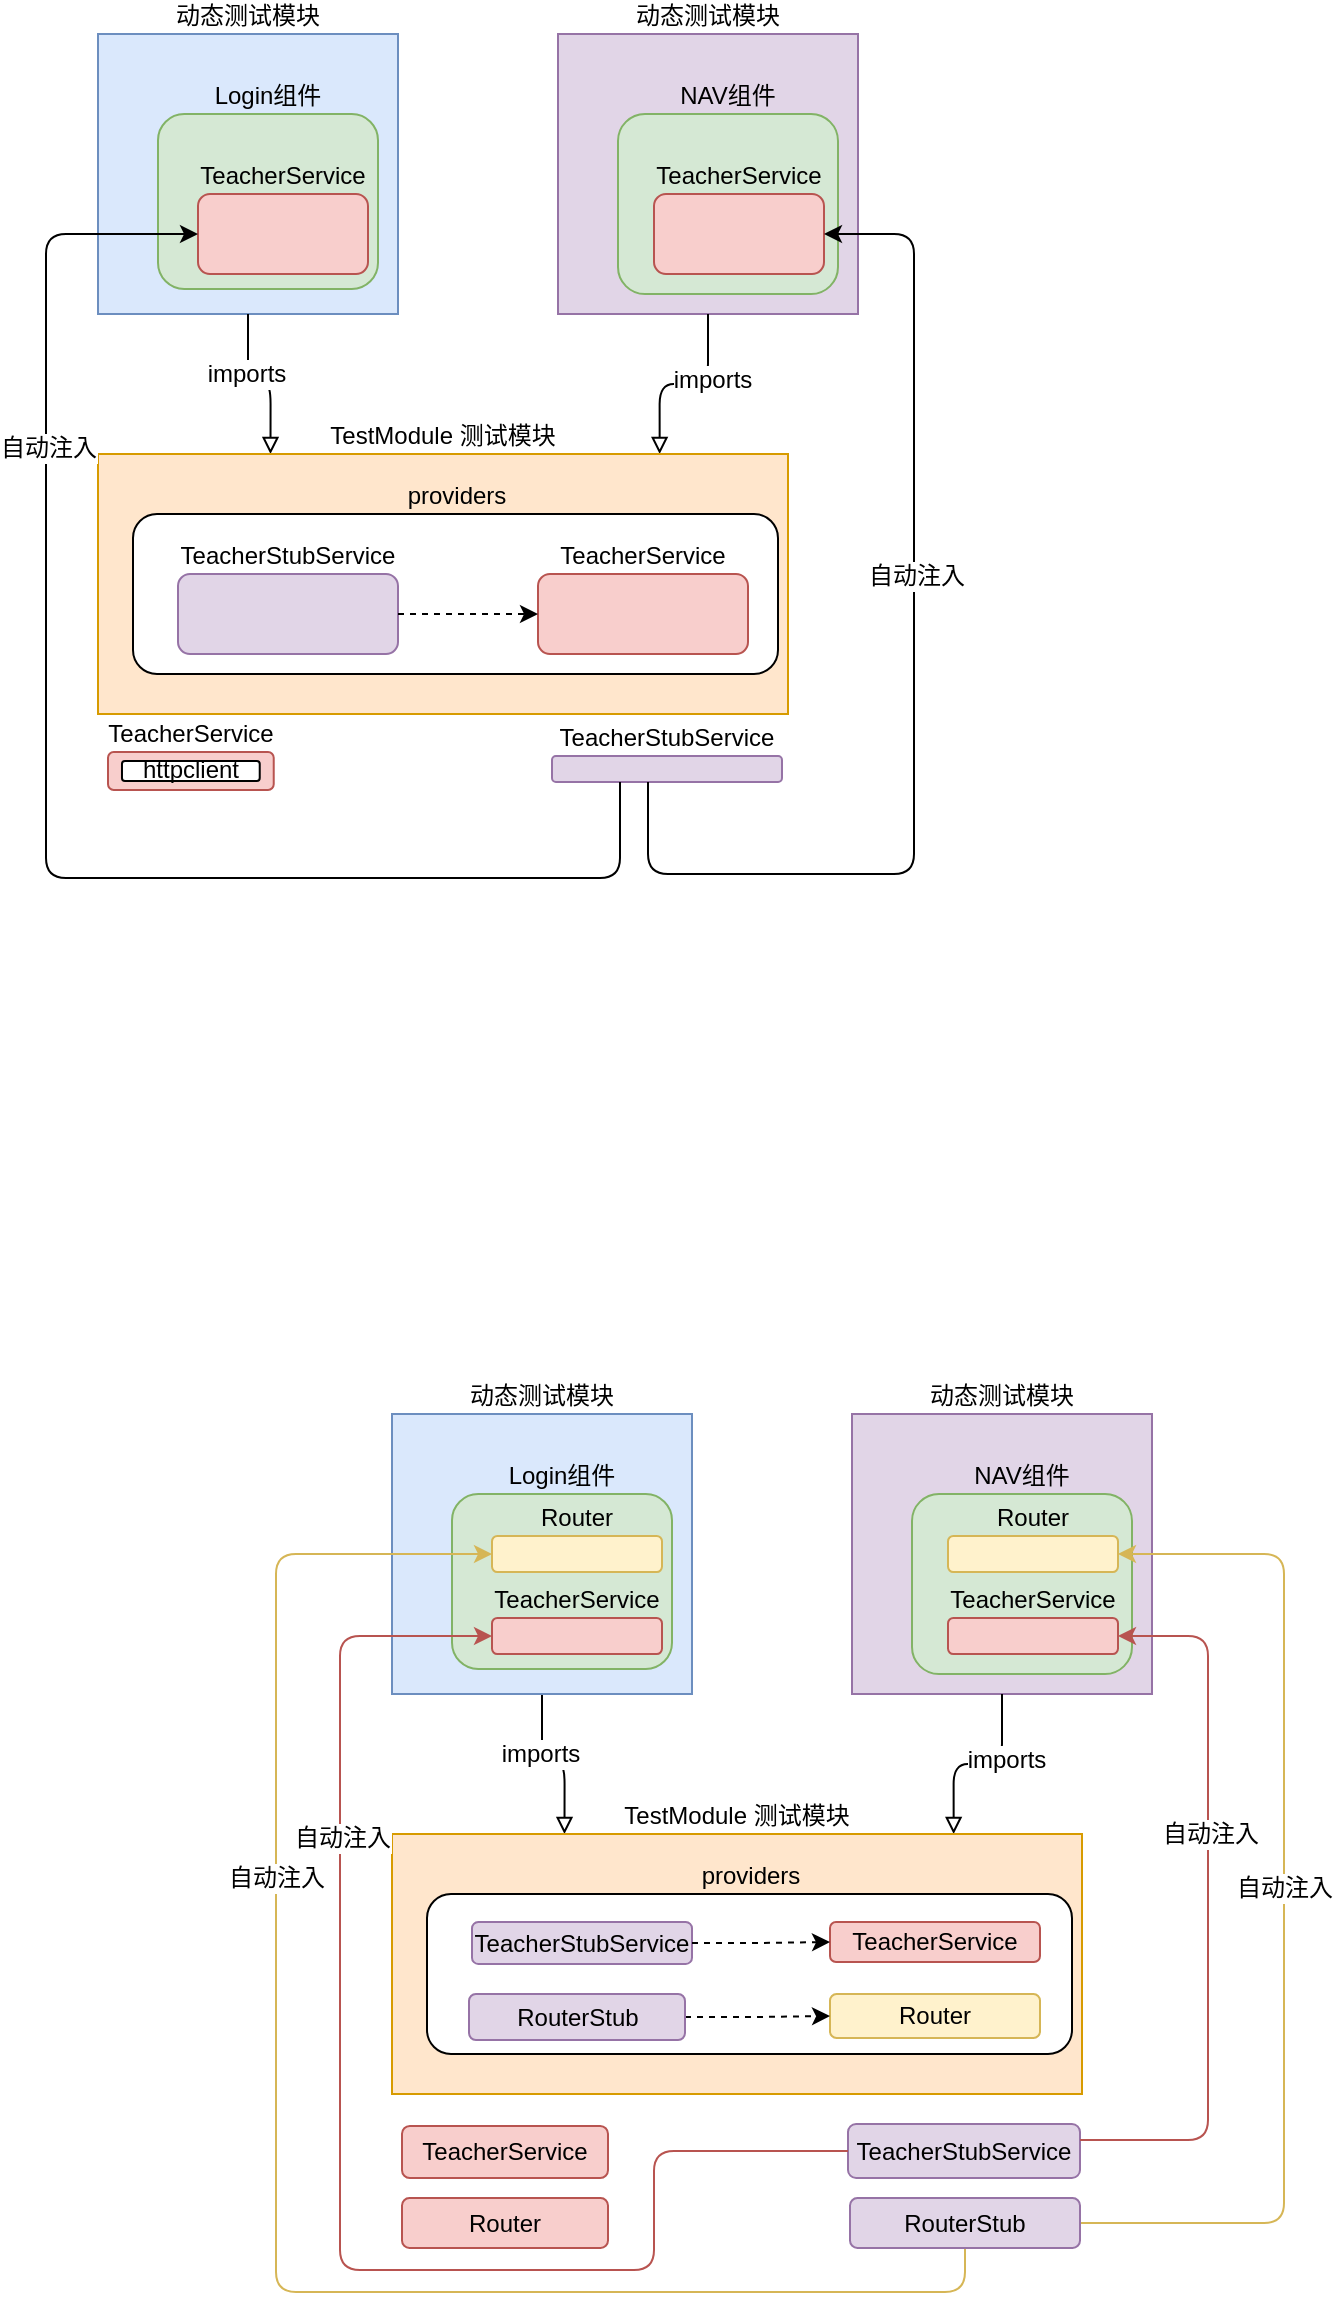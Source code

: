 <mxfile version="12.6.5" type="device"><diagram id="QkKEXjfTTmda3J4yGps2" name="Page-1"><mxGraphModel dx="643" dy="459" grid="0" gridSize="10" guides="1" tooltips="1" connect="1" arrows="1" fold="1" page="0" pageScale="1" pageWidth="827" pageHeight="1169" math="0" shadow="0"><root><mxCell id="0"/><mxCell id="1" parent="0"/><mxCell id="rNIqinnPyTBYBoFQQINA-6" value="TeacherStubService" style="rounded=1;whiteSpace=wrap;html=1;fillColor=#e1d5e7;strokeColor=#9673a6;labelPosition=center;verticalLabelPosition=top;align=center;verticalAlign=bottom;" vertex="1" parent="1"><mxGeometry x="342" y="471" width="115" height="13" as="geometry"/></mxCell><mxCell id="rNIqinnPyTBYBoFQQINA-18" value="" style="group" vertex="1" connectable="0" parent="1"><mxGeometry x="115" y="110" width="150" height="140" as="geometry"/></mxCell><mxCell id="rNIqinnPyTBYBoFQQINA-7" value="动态测试模块" style="rounded=0;whiteSpace=wrap;html=1;labelPosition=center;verticalLabelPosition=top;align=center;verticalAlign=bottom;fillColor=#dae8fc;strokeColor=#6c8ebf;" vertex="1" parent="rNIqinnPyTBYBoFQQINA-18"><mxGeometry width="150" height="140" as="geometry"/></mxCell><mxCell id="rNIqinnPyTBYBoFQQINA-4" value="Login组件" style="rounded=1;whiteSpace=wrap;html=1;labelPosition=center;verticalLabelPosition=top;align=center;verticalAlign=bottom;fillColor=#d5e8d4;strokeColor=#82b366;" vertex="1" parent="rNIqinnPyTBYBoFQQINA-18"><mxGeometry x="30" y="40" width="110" height="87.5" as="geometry"/></mxCell><mxCell id="rNIqinnPyTBYBoFQQINA-10" value="TeacherService" style="rounded=1;whiteSpace=wrap;html=1;labelPosition=center;verticalLabelPosition=top;align=center;verticalAlign=bottom;fillColor=#f8cecc;strokeColor=#b85450;" vertex="1" parent="rNIqinnPyTBYBoFQQINA-18"><mxGeometry x="50" y="80" width="85" height="40" as="geometry"/></mxCell><mxCell id="rNIqinnPyTBYBoFQQINA-19" value="" style="group" vertex="1" connectable="0" parent="1"><mxGeometry x="345" y="110" width="150" height="140" as="geometry"/></mxCell><mxCell id="rNIqinnPyTBYBoFQQINA-8" value="动态测试模块" style="rounded=0;whiteSpace=wrap;html=1;labelPosition=center;verticalLabelPosition=top;align=center;verticalAlign=bottom;fillColor=#e1d5e7;strokeColor=#9673a6;" vertex="1" parent="rNIqinnPyTBYBoFQQINA-19"><mxGeometry width="150" height="140" as="geometry"/></mxCell><mxCell id="rNIqinnPyTBYBoFQQINA-2" value="&lt;span style=&quot;white-space: normal&quot;&gt;NAV组件&lt;/span&gt;" style="rounded=1;whiteSpace=wrap;html=1;labelPosition=center;verticalLabelPosition=top;align=center;verticalAlign=bottom;fillColor=#d5e8d4;strokeColor=#82b366;" vertex="1" parent="rNIqinnPyTBYBoFQQINA-19"><mxGeometry x="30" y="40" width="110" height="90" as="geometry"/></mxCell><mxCell id="rNIqinnPyTBYBoFQQINA-9" value="TeacherService" style="rounded=1;whiteSpace=wrap;html=1;labelPosition=center;verticalLabelPosition=top;align=center;verticalAlign=bottom;fillColor=#f8cecc;strokeColor=#b85450;" vertex="1" parent="rNIqinnPyTBYBoFQQINA-19"><mxGeometry x="48" y="80" width="85" height="40" as="geometry"/></mxCell><mxCell id="rNIqinnPyTBYBoFQQINA-20" style="edgeStyle=orthogonalEdgeStyle;rounded=1;orthogonalLoop=1;jettySize=auto;html=1;entryX=0.25;entryY=0;entryDx=0;entryDy=0;endArrow=block;endFill=0;" edge="1" parent="1" source="rNIqinnPyTBYBoFQQINA-7" target="rNIqinnPyTBYBoFQQINA-5"><mxGeometry relative="1" as="geometry"/></mxCell><mxCell id="rNIqinnPyTBYBoFQQINA-26" value="imports" style="text;html=1;align=center;verticalAlign=middle;resizable=0;points=[];labelBackgroundColor=#ffffff;" vertex="1" connectable="0" parent="rNIqinnPyTBYBoFQQINA-20"><mxGeometry x="-0.279" y="-1" relative="1" as="geometry"><mxPoint as="offset"/></mxGeometry></mxCell><mxCell id="rNIqinnPyTBYBoFQQINA-21" style="edgeStyle=orthogonalEdgeStyle;rounded=1;orthogonalLoop=1;jettySize=auto;html=1;entryX=0.814;entryY=0;entryDx=0;entryDy=0;entryPerimeter=0;endArrow=block;endFill=0;" edge="1" parent="1" source="rNIqinnPyTBYBoFQQINA-8" target="rNIqinnPyTBYBoFQQINA-5"><mxGeometry relative="1" as="geometry"/></mxCell><mxCell id="rNIqinnPyTBYBoFQQINA-25" value="imports" style="text;html=1;align=center;verticalAlign=middle;resizable=0;points=[];labelBackgroundColor=#ffffff;" vertex="1" connectable="0" parent="rNIqinnPyTBYBoFQQINA-21"><mxGeometry x="-0.313" y="2" relative="1" as="geometry"><mxPoint as="offset"/></mxGeometry></mxCell><mxCell id="rNIqinnPyTBYBoFQQINA-31" value="" style="group" vertex="1" connectable="0" parent="1"><mxGeometry x="120" y="469" width="113" height="19" as="geometry"/></mxCell><mxCell id="rNIqinnPyTBYBoFQQINA-24" value="TeacherService" style="rounded=1;whiteSpace=wrap;html=1;labelPosition=center;verticalLabelPosition=top;align=center;verticalAlign=bottom;fillColor=#f8cecc;strokeColor=#b85450;" vertex="1" parent="rNIqinnPyTBYBoFQQINA-31"><mxGeometry width="82.867" height="19" as="geometry"/></mxCell><mxCell id="rNIqinnPyTBYBoFQQINA-27" value="httpclient" style="rounded=1;whiteSpace=wrap;html=1;" vertex="1" parent="rNIqinnPyTBYBoFQQINA-31"><mxGeometry x="6.992" y="4.51" width="68.876" height="9.975" as="geometry"/></mxCell><mxCell id="rNIqinnPyTBYBoFQQINA-32" value="" style="group" vertex="1" connectable="0" parent="1"><mxGeometry x="115" y="320" width="345" height="130" as="geometry"/></mxCell><mxCell id="rNIqinnPyTBYBoFQQINA-5" value="TestModule 测试模块" style="rounded=0;whiteSpace=wrap;html=1;labelPosition=center;verticalLabelPosition=top;align=center;verticalAlign=bottom;fillColor=#ffe6cc;strokeColor=#d79b00;" vertex="1" parent="rNIqinnPyTBYBoFQQINA-32"><mxGeometry width="345" height="130" as="geometry"/></mxCell><mxCell id="rNIqinnPyTBYBoFQQINA-11" value="providers" style="rounded=1;whiteSpace=wrap;html=1;labelPosition=center;verticalLabelPosition=top;align=center;verticalAlign=bottom;" vertex="1" parent="rNIqinnPyTBYBoFQQINA-32"><mxGeometry x="17.5" y="30" width="322.5" height="80" as="geometry"/></mxCell><mxCell id="rNIqinnPyTBYBoFQQINA-12" value="TeacherStubService" style="rounded=1;whiteSpace=wrap;html=1;fillColor=#e1d5e7;strokeColor=#9673a6;labelPosition=center;verticalLabelPosition=top;align=center;verticalAlign=bottom;" vertex="1" parent="rNIqinnPyTBYBoFQQINA-32"><mxGeometry x="40" y="60" width="110" height="40" as="geometry"/></mxCell><mxCell id="rNIqinnPyTBYBoFQQINA-13" value="TeacherService" style="rounded=1;whiteSpace=wrap;html=1;labelPosition=center;verticalLabelPosition=top;align=center;verticalAlign=bottom;fillColor=#f8cecc;strokeColor=#b85450;" vertex="1" parent="rNIqinnPyTBYBoFQQINA-32"><mxGeometry x="220" y="60" width="105" height="40" as="geometry"/></mxCell><mxCell id="rNIqinnPyTBYBoFQQINA-14" style="edgeStyle=orthogonalEdgeStyle;rounded=0;orthogonalLoop=1;jettySize=auto;html=1;entryX=0;entryY=0.5;entryDx=0;entryDy=0;dashed=1;" edge="1" parent="rNIqinnPyTBYBoFQQINA-32" source="rNIqinnPyTBYBoFQQINA-12" target="rNIqinnPyTBYBoFQQINA-13"><mxGeometry relative="1" as="geometry"/></mxCell><mxCell id="rNIqinnPyTBYBoFQQINA-33" style="edgeStyle=orthogonalEdgeStyle;rounded=1;orthogonalLoop=1;jettySize=auto;html=1;entryX=1;entryY=0.5;entryDx=0;entryDy=0;endArrow=classic;endFill=1;fontSize=36;" edge="1" parent="1" source="rNIqinnPyTBYBoFQQINA-6" target="rNIqinnPyTBYBoFQQINA-9"><mxGeometry relative="1" as="geometry"><Array as="points"><mxPoint x="390" y="530"/><mxPoint x="523" y="530"/><mxPoint x="523" y="210"/></Array></mxGeometry></mxCell><mxCell id="rNIqinnPyTBYBoFQQINA-35" value="自动注入" style="text;html=1;align=center;verticalAlign=middle;resizable=0;points=[];labelBackgroundColor=#ffffff;fontSize=12;" vertex="1" connectable="0" parent="rNIqinnPyTBYBoFQQINA-33"><mxGeometry x="0.206" y="-1" relative="1" as="geometry"><mxPoint as="offset"/></mxGeometry></mxCell><mxCell id="rNIqinnPyTBYBoFQQINA-34" style="edgeStyle=orthogonalEdgeStyle;rounded=1;orthogonalLoop=1;jettySize=auto;html=1;entryX=0;entryY=0.5;entryDx=0;entryDy=0;endArrow=classic;endFill=1;fontSize=36;" edge="1" parent="1" source="rNIqinnPyTBYBoFQQINA-6" target="rNIqinnPyTBYBoFQQINA-10"><mxGeometry relative="1" as="geometry"><Array as="points"><mxPoint x="376" y="532"/><mxPoint x="89" y="532"/><mxPoint x="89" y="210"/></Array></mxGeometry></mxCell><mxCell id="rNIqinnPyTBYBoFQQINA-36" value="自动注入" style="text;html=1;align=center;verticalAlign=middle;resizable=0;points=[];labelBackgroundColor=#ffffff;fontSize=12;" vertex="1" connectable="0" parent="rNIqinnPyTBYBoFQQINA-34"><mxGeometry x="0.501" y="-1" relative="1" as="geometry"><mxPoint as="offset"/></mxGeometry></mxCell><mxCell id="rNIqinnPyTBYBoFQQINA-48" value="TeacherStubService" style="rounded=1;whiteSpace=wrap;html=1;fillColor=#e1d5e7;strokeColor=#9673a6;labelPosition=center;verticalLabelPosition=middle;align=center;verticalAlign=middle;" vertex="1" parent="1"><mxGeometry x="490" y="1155" width="116" height="27" as="geometry"/></mxCell><mxCell id="rNIqinnPyTBYBoFQQINA-53" value="" style="group" vertex="1" connectable="0" parent="1"><mxGeometry x="492" y="800" width="150" height="140" as="geometry"/></mxCell><mxCell id="rNIqinnPyTBYBoFQQINA-54" value="动态测试模块" style="rounded=0;whiteSpace=wrap;html=1;labelPosition=center;verticalLabelPosition=top;align=center;verticalAlign=bottom;fillColor=#e1d5e7;strokeColor=#9673a6;" vertex="1" parent="rNIqinnPyTBYBoFQQINA-53"><mxGeometry width="150" height="140" as="geometry"/></mxCell><mxCell id="rNIqinnPyTBYBoFQQINA-55" value="&lt;span style=&quot;white-space: normal&quot;&gt;NAV组件&lt;/span&gt;" style="rounded=1;whiteSpace=wrap;html=1;labelPosition=center;verticalLabelPosition=top;align=center;verticalAlign=bottom;fillColor=#d5e8d4;strokeColor=#82b366;" vertex="1" parent="rNIqinnPyTBYBoFQQINA-53"><mxGeometry x="30" y="40" width="110" height="90" as="geometry"/></mxCell><mxCell id="rNIqinnPyTBYBoFQQINA-56" value="TeacherService" style="rounded=1;whiteSpace=wrap;html=1;labelPosition=center;verticalLabelPosition=top;align=center;verticalAlign=bottom;fillColor=#f8cecc;strokeColor=#b85450;" vertex="1" parent="rNIqinnPyTBYBoFQQINA-53"><mxGeometry x="48" y="102" width="85" height="18" as="geometry"/></mxCell><mxCell id="rNIqinnPyTBYBoFQQINA-75" value="Router" style="rounded=1;whiteSpace=wrap;html=1;labelPosition=center;verticalLabelPosition=top;align=center;verticalAlign=bottom;fillColor=#fff2cc;strokeColor=#d6b656;" vertex="1" parent="rNIqinnPyTBYBoFQQINA-53"><mxGeometry x="48" y="61" width="85" height="18" as="geometry"/></mxCell><mxCell id="rNIqinnPyTBYBoFQQINA-57" style="edgeStyle=orthogonalEdgeStyle;rounded=1;orthogonalLoop=1;jettySize=auto;html=1;entryX=0.25;entryY=0;entryDx=0;entryDy=0;endArrow=block;endFill=0;" edge="1" source="rNIqinnPyTBYBoFQQINA-50" target="rNIqinnPyTBYBoFQQINA-65" parent="1"><mxGeometry relative="1" as="geometry"/></mxCell><mxCell id="rNIqinnPyTBYBoFQQINA-58" value="imports" style="text;html=1;align=center;verticalAlign=middle;resizable=0;points=[];labelBackgroundColor=#ffffff;" vertex="1" connectable="0" parent="rNIqinnPyTBYBoFQQINA-57"><mxGeometry x="-0.279" y="-1" relative="1" as="geometry"><mxPoint as="offset"/></mxGeometry></mxCell><mxCell id="rNIqinnPyTBYBoFQQINA-59" style="edgeStyle=orthogonalEdgeStyle;rounded=1;orthogonalLoop=1;jettySize=auto;html=1;entryX=0.814;entryY=0;entryDx=0;entryDy=0;entryPerimeter=0;endArrow=block;endFill=0;" edge="1" source="rNIqinnPyTBYBoFQQINA-54" target="rNIqinnPyTBYBoFQQINA-65" parent="1"><mxGeometry relative="1" as="geometry"/></mxCell><mxCell id="rNIqinnPyTBYBoFQQINA-60" value="imports" style="text;html=1;align=center;verticalAlign=middle;resizable=0;points=[];labelBackgroundColor=#ffffff;" vertex="1" connectable="0" parent="rNIqinnPyTBYBoFQQINA-59"><mxGeometry x="-0.313" y="2" relative="1" as="geometry"><mxPoint as="offset"/></mxGeometry></mxCell><mxCell id="rNIqinnPyTBYBoFQQINA-70" style="edgeStyle=orthogonalEdgeStyle;rounded=1;orthogonalLoop=1;jettySize=auto;html=1;entryX=1;entryY=0.5;entryDx=0;entryDy=0;endArrow=classic;endFill=1;fontSize=36;fillColor=#f8cecc;strokeColor=#b85450;" edge="1" source="rNIqinnPyTBYBoFQQINA-48" target="rNIqinnPyTBYBoFQQINA-56" parent="1"><mxGeometry relative="1" as="geometry"><Array as="points"><mxPoint x="670" y="1163"/><mxPoint x="670" y="911"/></Array></mxGeometry></mxCell><mxCell id="rNIqinnPyTBYBoFQQINA-71" value="自动注入" style="text;html=1;align=center;verticalAlign=middle;resizable=0;points=[];labelBackgroundColor=#ffffff;fontSize=12;" vertex="1" connectable="0" parent="rNIqinnPyTBYBoFQQINA-70"><mxGeometry x="0.206" y="-1" relative="1" as="geometry"><mxPoint as="offset"/></mxGeometry></mxCell><mxCell id="rNIqinnPyTBYBoFQQINA-50" value="动态测试模块" style="rounded=0;whiteSpace=wrap;html=1;labelPosition=center;verticalLabelPosition=top;align=center;verticalAlign=bottom;fillColor=#dae8fc;strokeColor=#6c8ebf;" vertex="1" parent="1"><mxGeometry x="262" y="800" width="150" height="140" as="geometry"/></mxCell><mxCell id="rNIqinnPyTBYBoFQQINA-51" value="Login组件" style="rounded=1;whiteSpace=wrap;html=1;labelPosition=center;verticalLabelPosition=top;align=center;verticalAlign=bottom;fillColor=#d5e8d4;strokeColor=#82b366;" vertex="1" parent="1"><mxGeometry x="292" y="840" width="110" height="87.5" as="geometry"/></mxCell><mxCell id="rNIqinnPyTBYBoFQQINA-52" value="TeacherService" style="rounded=1;whiteSpace=wrap;html=1;labelPosition=center;verticalLabelPosition=top;align=center;verticalAlign=bottom;fillColor=#f8cecc;strokeColor=#b85450;" vertex="1" parent="1"><mxGeometry x="312" y="902" width="85" height="18" as="geometry"/></mxCell><mxCell id="rNIqinnPyTBYBoFQQINA-74" value="Router" style="rounded=1;whiteSpace=wrap;html=1;labelPosition=center;verticalLabelPosition=top;align=center;verticalAlign=bottom;fillColor=#fff2cc;strokeColor=#d6b656;" vertex="1" parent="1"><mxGeometry x="312" y="861" width="85" height="18" as="geometry"/></mxCell><mxCell id="rNIqinnPyTBYBoFQQINA-81" style="edgeStyle=orthogonalEdgeStyle;rounded=1;orthogonalLoop=1;jettySize=auto;html=1;entryX=1;entryY=0.5;entryDx=0;entryDy=0;endArrow=classic;endFill=1;fontSize=12;fillColor=#fff2cc;strokeColor=#d6b656;" edge="1" parent="1" source="rNIqinnPyTBYBoFQQINA-76" target="rNIqinnPyTBYBoFQQINA-75"><mxGeometry relative="1" as="geometry"><Array as="points"><mxPoint x="708" y="1205"/><mxPoint x="708" y="870"/></Array></mxGeometry></mxCell><mxCell id="rNIqinnPyTBYBoFQQINA-82" value="自动注入" style="text;html=1;align=center;verticalAlign=middle;resizable=0;points=[];labelBackgroundColor=#ffffff;fontSize=12;rotation=0;" vertex="1" connectable="0" parent="rNIqinnPyTBYBoFQQINA-81"><mxGeometry x="0.08" y="-1" relative="1" as="geometry"><mxPoint x="-1" y="10.5" as="offset"/></mxGeometry></mxCell><mxCell id="rNIqinnPyTBYBoFQQINA-83" value="自动注入" style="edgeStyle=orthogonalEdgeStyle;rounded=1;orthogonalLoop=1;jettySize=auto;html=1;entryX=0;entryY=0.5;entryDx=0;entryDy=0;endArrow=classic;endFill=1;fontSize=12;fillColor=#fff2cc;strokeColor=#d6b656;" edge="1" parent="1" source="rNIqinnPyTBYBoFQQINA-76" target="rNIqinnPyTBYBoFQQINA-74"><mxGeometry x="0.36" relative="1" as="geometry"><Array as="points"><mxPoint x="549" y="1239"/><mxPoint x="204" y="1239"/><mxPoint x="204" y="870"/></Array><mxPoint as="offset"/></mxGeometry></mxCell><mxCell id="rNIqinnPyTBYBoFQQINA-76" value="RouterStub" style="rounded=1;whiteSpace=wrap;html=1;fillColor=#e1d5e7;strokeColor=#9673a6;labelPosition=center;verticalLabelPosition=middle;align=center;verticalAlign=middle;" vertex="1" parent="1"><mxGeometry x="491" y="1192" width="115" height="25" as="geometry"/></mxCell><mxCell id="rNIqinnPyTBYBoFQQINA-65" value="TestModule 测试模块" style="rounded=0;whiteSpace=wrap;html=1;labelPosition=center;verticalLabelPosition=top;align=center;verticalAlign=bottom;fillColor=#ffe6cc;strokeColor=#d79b00;" vertex="1" parent="1"><mxGeometry x="262" y="1010" width="345" height="130" as="geometry"/></mxCell><mxCell id="rNIqinnPyTBYBoFQQINA-66" value="providers" style="rounded=1;whiteSpace=wrap;html=1;labelPosition=center;verticalLabelPosition=top;align=center;verticalAlign=bottom;" vertex="1" parent="1"><mxGeometry x="279.5" y="1040" width="322.5" height="80" as="geometry"/></mxCell><mxCell id="rNIqinnPyTBYBoFQQINA-67" value="TeacherStubService" style="rounded=1;whiteSpace=wrap;html=1;fillColor=#e1d5e7;strokeColor=#9673a6;labelPosition=center;verticalLabelPosition=middle;align=center;verticalAlign=middle;" vertex="1" parent="1"><mxGeometry x="302" y="1054" width="110" height="21" as="geometry"/></mxCell><mxCell id="rNIqinnPyTBYBoFQQINA-68" value="TeacherService" style="rounded=1;whiteSpace=wrap;html=1;labelPosition=center;verticalLabelPosition=middle;align=center;verticalAlign=middle;fillColor=#f8cecc;strokeColor=#b85450;" vertex="1" parent="1"><mxGeometry x="481" y="1054" width="105" height="20" as="geometry"/></mxCell><mxCell id="rNIqinnPyTBYBoFQQINA-69" style="edgeStyle=orthogonalEdgeStyle;rounded=0;orthogonalLoop=1;jettySize=auto;html=1;entryX=0;entryY=0.5;entryDx=0;entryDy=0;dashed=1;" edge="1" parent="1" source="rNIqinnPyTBYBoFQQINA-67" target="rNIqinnPyTBYBoFQQINA-68"><mxGeometry relative="1" as="geometry"/></mxCell><mxCell id="rNIqinnPyTBYBoFQQINA-77" value="Router" style="rounded=1;whiteSpace=wrap;html=1;labelPosition=center;verticalLabelPosition=middle;align=center;verticalAlign=middle;fillColor=#f8cecc;strokeColor=#b85450;" vertex="1" parent="1"><mxGeometry x="267" y="1192" width="103" height="25" as="geometry"/></mxCell><mxCell id="rNIqinnPyTBYBoFQQINA-78" value="Router" style="rounded=1;whiteSpace=wrap;html=1;labelPosition=center;verticalLabelPosition=middle;align=center;verticalAlign=middle;fillColor=#fff2cc;strokeColor=#d6b656;" vertex="1" parent="1"><mxGeometry x="481" y="1090" width="105" height="22" as="geometry"/></mxCell><mxCell id="rNIqinnPyTBYBoFQQINA-80" style="edgeStyle=orthogonalEdgeStyle;rounded=1;orthogonalLoop=1;jettySize=auto;html=1;endArrow=classic;endFill=1;fontSize=12;dashed=1;" edge="1" parent="1" source="rNIqinnPyTBYBoFQQINA-79" target="rNIqinnPyTBYBoFQQINA-78"><mxGeometry relative="1" as="geometry"/></mxCell><mxCell id="rNIqinnPyTBYBoFQQINA-79" value="RouterStub" style="rounded=1;whiteSpace=wrap;html=1;fillColor=#e1d5e7;strokeColor=#9673a6;labelPosition=center;verticalLabelPosition=middle;align=center;verticalAlign=middle;" vertex="1" parent="1"><mxGeometry x="300.5" y="1090" width="108" height="23" as="geometry"/></mxCell><mxCell id="rNIqinnPyTBYBoFQQINA-62" value="TeacherService" style="rounded=1;whiteSpace=wrap;html=1;labelPosition=center;verticalLabelPosition=middle;align=center;verticalAlign=middle;fillColor=#f8cecc;strokeColor=#b85450;" vertex="1" parent="1"><mxGeometry x="267" y="1156" width="103" height="26" as="geometry"/></mxCell><mxCell id="rNIqinnPyTBYBoFQQINA-72" style="edgeStyle=orthogonalEdgeStyle;rounded=1;orthogonalLoop=1;jettySize=auto;html=1;entryX=0;entryY=0.5;entryDx=0;entryDy=0;endArrow=classic;endFill=1;fontSize=36;fillColor=#f8cecc;strokeColor=#b85450;" edge="1" source="rNIqinnPyTBYBoFQQINA-48" target="rNIqinnPyTBYBoFQQINA-52" parent="1"><mxGeometry relative="1" as="geometry"><Array as="points"><mxPoint x="393" y="1169"/><mxPoint x="393" y="1228"/><mxPoint x="236" y="1228"/><mxPoint x="236" y="911"/></Array></mxGeometry></mxCell><mxCell id="rNIqinnPyTBYBoFQQINA-73" value="自动注入" style="text;html=1;align=center;verticalAlign=middle;resizable=0;points=[];labelBackgroundColor=#ffffff;fontSize=12;" vertex="1" connectable="0" parent="rNIqinnPyTBYBoFQQINA-72"><mxGeometry x="0.501" y="-1" relative="1" as="geometry"><mxPoint as="offset"/></mxGeometry></mxCell></root></mxGraphModel></diagram></mxfile>